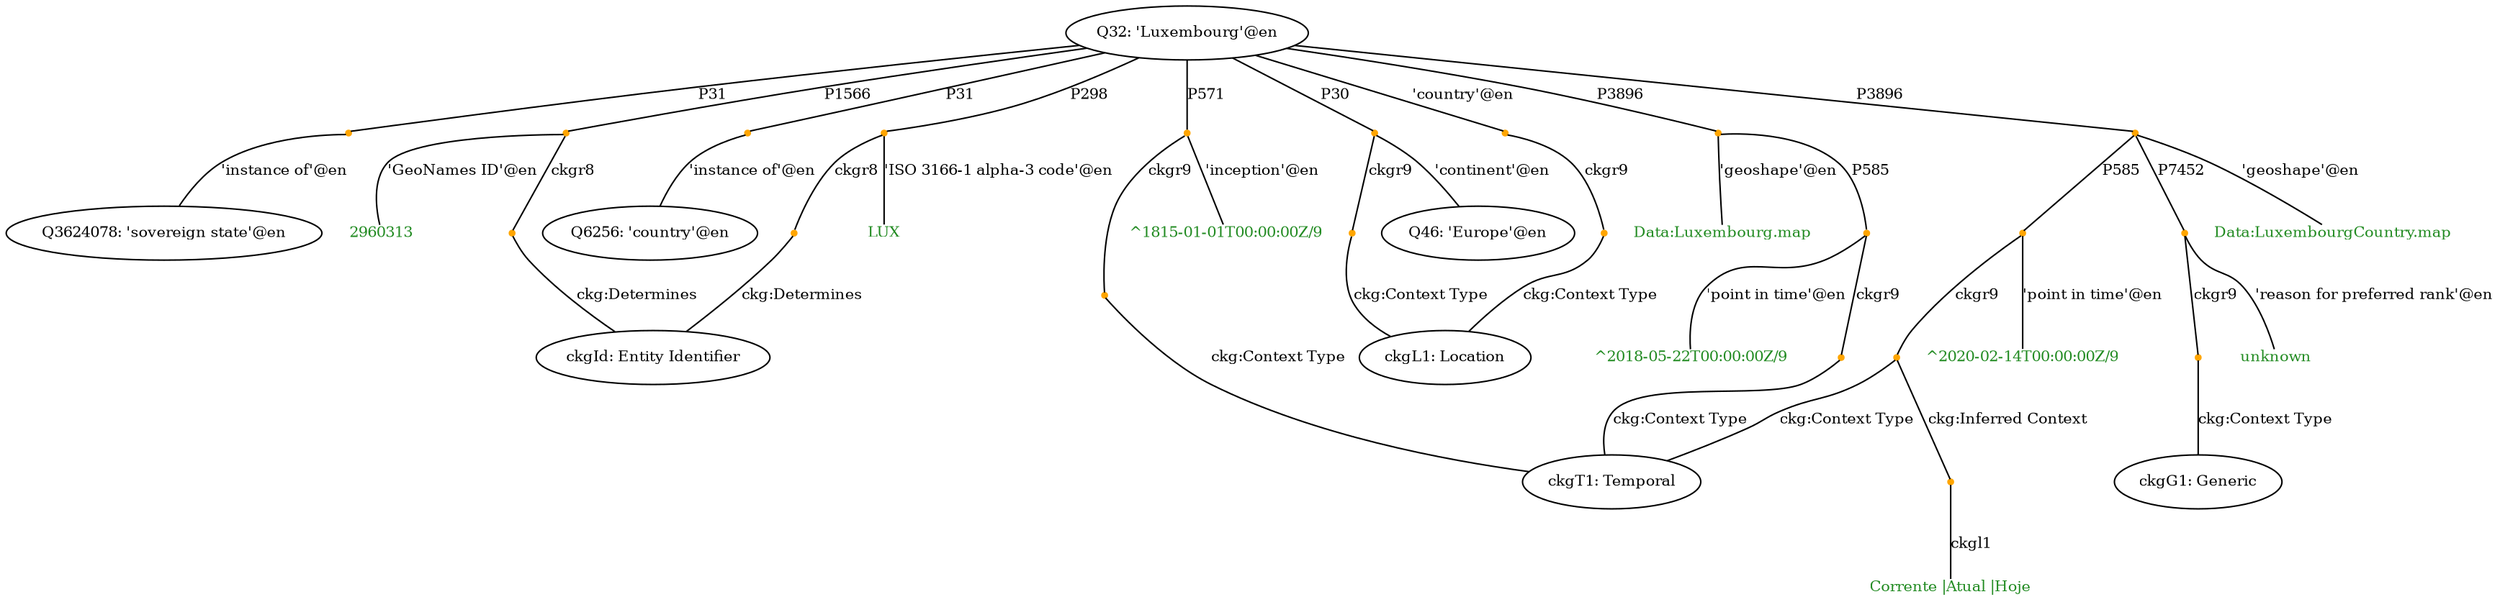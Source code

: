 strict graph "Luxemburg-K0-all.tsv" {
	fontsize=20
	node [color="" fontcolor=black fontsize=10 shape=ellipse style=""]
	Q32 [label="Q32: 'Luxembourg'@en"]
	node [color="" fontcolor=black fontsize=10 shape=ellipse style=""]
	Q3624078 [label="Q3624078: 'sovereign state'@en"]
	node [color=orange fontsize=10 shape=point style=filled]
	"Q32-P31-Q3624078-3652e85b-0" [label=""]
	edge [fontsize=10]
	Q32 -- "Q32-P31-Q3624078-3652e85b-0" [label=P31]
	"Q32-P31-Q3624078-3652e85b-0" -- Q3624078 [label="'instance of'@en"]
	node [color="" fontcolor=black fontsize=10 shape=ellipse style=""]
	Q32 [label="Q32: 'Luxembourg'@en"]
	node [color="" fontcolor=forestgreen fontsize=10 shape=plain style=""]
	"Q32-P1566-0c4dc1-f2799667-02960313" [label=2960313]
	node [color=orange fontsize=10 shape=point style=filled]
	"Q32-P1566-0c4dc1-f2799667-0" [label=""]
	edge [fontsize=10]
	Q32 -- "Q32-P1566-0c4dc1-f2799667-0" [label=P1566]
	"Q32-P1566-0c4dc1-f2799667-0" -- "Q32-P1566-0c4dc1-f2799667-02960313" [label="'GeoNames ID'@en"]
	node [color=orange fontsize=10 shape=point style=filled]
	"Q32-P1566-0c4dc1-f2799667-0" [label=""]
	node [color="" fontcolor=black fontsize=10 shape=ellipse style=""]
	ckgId [label="ckgId: Entity Identifier"]
	node [color=orange fontsize=10 shape=point style=filled]
	"Q32-P1566-0c4dc1-f2799667-0-P1566" [label=""]
	edge [fontsize=10]
	"Q32-P1566-0c4dc1-f2799667-0" -- "Q32-P1566-0c4dc1-f2799667-0-P1566" [label=ckgr8]
	"Q32-P1566-0c4dc1-f2799667-0-P1566" -- ckgId [label="ckg:Determines"]
	node [color="" fontcolor=black fontsize=10 shape=ellipse style=""]
	Q32 [label="Q32: 'Luxembourg'@en"]
	node [color="" fontcolor=black fontsize=10 shape=ellipse style=""]
	Q6256 [label="Q6256: 'country'@en"]
	node [color=orange fontsize=10 shape=point style=filled]
	"Q32-P31-Q6256-f26ba82d-0" [label=""]
	edge [fontsize=10]
	Q32 -- "Q32-P31-Q6256-f26ba82d-0" [label=P31]
	"Q32-P31-Q6256-f26ba82d-0" -- Q6256 [label="'instance of'@en"]
	node [color="" fontcolor=black fontsize=10 shape=ellipse style=""]
	Q32 [label="Q32: 'Luxembourg'@en"]
	node [color="" fontcolor=forestgreen fontsize=10 shape=plain style=""]
	"Q32-P298-76d87b-5f794d54-0LUX" [label=LUX]
	node [color=orange fontsize=10 shape=point style=filled]
	"Q32-P298-76d87b-5f794d54-0" [label=""]
	edge [fontsize=10]
	Q32 -- "Q32-P298-76d87b-5f794d54-0" [label=P298]
	"Q32-P298-76d87b-5f794d54-0" -- "Q32-P298-76d87b-5f794d54-0LUX" [label="'ISO 3166-1 alpha-3 code'@en"]
	node [color=orange fontsize=10 shape=point style=filled]
	"Q32-P298-76d87b-5f794d54-0" [label=""]
	node [color="" fontcolor=black fontsize=10 shape=ellipse style=""]
	ckgId [label="ckgId: Entity Identifier"]
	node [color=orange fontsize=10 shape=point style=filled]
	"Q32-P298-76d87b-5f794d54-0-P298" [label=""]
	edge [fontsize=10]
	"Q32-P298-76d87b-5f794d54-0" -- "Q32-P298-76d87b-5f794d54-0-P298" [label=ckgr8]
	"Q32-P298-76d87b-5f794d54-0-P298" -- ckgId [label="ckg:Determines"]
	node [color="" fontcolor=black fontsize=10 shape=ellipse style=""]
	Q32 [label="Q32: 'Luxembourg'@en"]
	node [color="" fontcolor=black fontsize=10 shape=ellipse style=""]
	Q32 [label="Q32: 'Luxembourg'@en"]
	node [color=orange fontsize=10 shape=point style=filled]
	"Q32-P17-Q32-ba767b2a-0" [label=""]
	edge [fontsize=10]
	Q32 -- "Q32-P17-Q32-ba767b2a-0" [label=P17]
	"Q32-P17-Q32-ba767b2a-0" -- Q32 [label="'country'@en"]
	node [color=orange fontsize=10 shape=point style=filled]
	"Q32-P17-Q32-ba767b2a-0" [label=""]
	node [color="" fontcolor=black fontsize=10 shape=ellipse style=""]
	ckgL1 [label="ckgL1: Location"]
	node [color=orange fontsize=10 shape=point style=filled]
	"Q32-P17-Q32-ba767b2a-0-P17" [label=""]
	edge [fontsize=10]
	"Q32-P17-Q32-ba767b2a-0" -- "Q32-P17-Q32-ba767b2a-0-P17" [label=ckgr9]
	"Q32-P17-Q32-ba767b2a-0-P17" -- ckgL1 [label="ckg:Context Type"]
	node [color="" fontcolor=black fontsize=10 shape=ellipse style=""]
	Q32 [label="Q32: 'Luxembourg'@en"]
	node [color="" fontcolor=forestgreen fontsize=10 shape=plain style=""]
	"Q32-P571-895cae-e79cc2f0-0^1815-01-01T00_00_00Z/9" [label="^1815-01-01T00:00:00Z/9"]
	node [color=orange fontsize=10 shape=point style=filled]
	"Q32-P571-895cae-e79cc2f0-0" [label=""]
	edge [fontsize=10]
	Q32 -- "Q32-P571-895cae-e79cc2f0-0" [label=P571]
	"Q32-P571-895cae-e79cc2f0-0" -- "Q32-P571-895cae-e79cc2f0-0^1815-01-01T00_00_00Z/9" [label="'inception'@en"]
	node [color=orange fontsize=10 shape=point style=filled]
	"Q32-P571-895cae-e79cc2f0-0" [label=""]
	node [color="" fontcolor=black fontsize=10 shape=ellipse style=""]
	ckgT1 [label="ckgT1: Temporal"]
	node [color=orange fontsize=10 shape=point style=filled]
	"Q32-P571-895cae-e79cc2f0-0-P571" [label=""]
	edge [fontsize=10]
	"Q32-P571-895cae-e79cc2f0-0" -- "Q32-P571-895cae-e79cc2f0-0-P571" [label=ckgr9]
	"Q32-P571-895cae-e79cc2f0-0-P571" -- ckgT1 [label="ckg:Context Type"]
	node [color="" fontcolor=black fontsize=10 shape=ellipse style=""]
	Q32 [label="Q32: 'Luxembourg'@en"]
	node [color="" fontcolor=black fontsize=10 shape=ellipse style=""]
	Q46 [label="Q46: 'Europe'@en"]
	node [color=orange fontsize=10 shape=point style=filled]
	"Q32-P30-Q46-ce3a5135-0" [label=""]
	edge [fontsize=10]
	Q32 -- "Q32-P30-Q46-ce3a5135-0" [label=P30]
	"Q32-P30-Q46-ce3a5135-0" -- Q46 [label="'continent'@en"]
	node [color=orange fontsize=10 shape=point style=filled]
	"Q32-P30-Q46-ce3a5135-0" [label=""]
	node [color="" fontcolor=black fontsize=10 shape=ellipse style=""]
	ckgL1 [label="ckgL1: Location"]
	node [color=orange fontsize=10 shape=point style=filled]
	"Q32-P30-Q46-ce3a5135-0-P30" [label=""]
	edge [fontsize=10]
	"Q32-P30-Q46-ce3a5135-0" -- "Q32-P30-Q46-ce3a5135-0-P30" [label=ckgr9]
	"Q32-P30-Q46-ce3a5135-0-P30" -- ckgL1 [label="ckg:Context Type"]
	node [color="" fontcolor=black fontsize=10 shape=ellipse style=""]
	Q32 [label="Q32: 'Luxembourg'@en"]
	node [color="" fontcolor=forestgreen fontsize=10 shape=plain style=""]
	"Q32-P3896-91b57d-2292122e-0Data_Luxembourg.map" [label="Data:Luxembourg.map"]
	node [color=orange fontsize=10 shape=point style=filled]
	"Q32-P3896-91b57d-2292122e-0" [label=""]
	edge [fontsize=10]
	Q32 -- "Q32-P3896-91b57d-2292122e-0" [label=P3896]
	"Q32-P3896-91b57d-2292122e-0" -- "Q32-P3896-91b57d-2292122e-0Data_Luxembourg.map" [label="'geoshape'@en"]
	node [color=orange fontsize=10 shape=point style=filled]
	"Q32-P3896-91b57d-2292122e-0" [label=""]
	node [color="" fontcolor=forestgreen fontsize=10 shape=plain style=""]
	"Q32-P3896-91b57d-2292122e-0-P585^2018-05-22T00_00_00Z/9" [label="^2018-05-22T00:00:00Z/9"]
	node [color=orange fontsize=10 shape=point style=filled]
	"Q32-P3896-91b57d-2292122e-0-P585" [label=""]
	edge [fontsize=10]
	"Q32-P3896-91b57d-2292122e-0" -- "Q32-P3896-91b57d-2292122e-0-P585" [label=P585]
	"Q32-P3896-91b57d-2292122e-0-P585" -- "Q32-P3896-91b57d-2292122e-0-P585^2018-05-22T00_00_00Z/9" [label="'point in time'@en"]
	node [color=orange fontsize=10 shape=point style=filled]
	"Q32-P3896-91b57d-2292122e-0-P585" [label=""]
	node [color="" fontcolor=black fontsize=10 shape=ellipse style=""]
	ckgT1 [label="ckgT1: Temporal"]
	node [color=orange fontsize=10 shape=point style=filled]
	"Q32-P3896-91b57d-2292122e-0-P585-ckgT1" [label=""]
	edge [fontsize=10]
	"Q32-P3896-91b57d-2292122e-0-P585" -- "Q32-P3896-91b57d-2292122e-0-P585-ckgT1" [label=ckgr9]
	"Q32-P3896-91b57d-2292122e-0-P585-ckgT1" -- ckgT1 [label="ckg:Context Type"]
	node [color="" fontcolor=black fontsize=10 shape=ellipse style=""]
	Q32 [label="Q32: 'Luxembourg'@en"]
	node [color="" fontcolor=forestgreen fontsize=10 shape=plain style=""]
	"Q32-P3896-c3109c-c7e6ab55-0Data_LuxembourgCountry.map" [label="Data:LuxembourgCountry.map"]
	node [color=orange fontsize=10 shape=point style=filled]
	"Q32-P3896-c3109c-c7e6ab55-0" [label=""]
	edge [fontsize=10]
	Q32 -- "Q32-P3896-c3109c-c7e6ab55-0" [label=P3896]
	"Q32-P3896-c3109c-c7e6ab55-0" -- "Q32-P3896-c3109c-c7e6ab55-0Data_LuxembourgCountry.map" [label="'geoshape'@en"]
	node [color=orange fontsize=10 shape=point style=filled]
	"Q32-P3896-c3109c-c7e6ab55-0" [label=""]
	node [color="" fontcolor=forestgreen fontsize=10 shape=plain style=""]
	"Q32-P3896-c3109c-c7e6ab55-0-P585^2020-02-14T00_00_00Z/9" [label="^2020-02-14T00:00:00Z/9"]
	node [color=orange fontsize=10 shape=point style=filled]
	"Q32-P3896-c3109c-c7e6ab55-0-P585" [label=""]
	edge [fontsize=10]
	"Q32-P3896-c3109c-c7e6ab55-0" -- "Q32-P3896-c3109c-c7e6ab55-0-P585" [label=P585]
	"Q32-P3896-c3109c-c7e6ab55-0-P585" -- "Q32-P3896-c3109c-c7e6ab55-0-P585^2020-02-14T00_00_00Z/9" [label="'point in time'@en"]
	node [color=orange fontsize=10 shape=point style=filled]
	"Q32-P3896-c3109c-c7e6ab55-0-P585" [label=""]
	node [color="" fontcolor=black fontsize=10 shape=ellipse style=""]
	ckgT1 [label="ckgT1: Temporal"]
	node [color=orange fontsize=10 shape=point style=filled]
	"Q32-P3896-c3109c-c7e6ab55-0-P585-ckgT1" [label=""]
	edge [fontsize=10]
	"Q32-P3896-c3109c-c7e6ab55-0-P585" -- "Q32-P3896-c3109c-c7e6ab55-0-P585-ckgT1" [label=ckgr9]
	"Q32-P3896-c3109c-c7e6ab55-0-P585-ckgT1" -- ckgT1 [label="ckg:Context Type"]
	node [color="" fontcolor=black fontsize=10 shape=ellipse style=""]
	"Q32-P3896-c3109c-c7e6ab55-0-P585-ckgT1" [label="Q32-P3896-c3109c-c7e6ab55-0-P585-ckgT1: ckgr3"]
	node [color="" fontcolor=forestgreen fontsize=10 shape=plain style=""]
	"Q32-P3896-c3109c-c7e6ab55-0-P585-ckgl1Corrente |Atual |Hoje" [label="Corrente |Atual |Hoje"]
	node [color=orange fontsize=10 shape=point style=filled]
	"Q32-P3896-c3109c-c7e6ab55-0-P585-ckgl1" [label=""]
	edge [fontsize=10]
	"Q32-P3896-c3109c-c7e6ab55-0-P585-ckgT1" -- "Q32-P3896-c3109c-c7e6ab55-0-P585-ckgl1" [label="ckg:Inferred Context"]
	"Q32-P3896-c3109c-c7e6ab55-0-P585-ckgl1" -- "Q32-P3896-c3109c-c7e6ab55-0-P585-ckgl1Corrente |Atual |Hoje" [label=ckgl1]
	node [color=orange fontsize=10 shape=point style=filled]
	"Q32-P3896-c3109c-c7e6ab55-0" [label=""]
	node [color="" fontcolor=forestgreen fontsize=10 shape=plain style=""]
	"Q32-P3896-c3109c-c7e6ab55-0-P7452unknown" [label=unknown]
	node [color=orange fontsize=10 shape=point style=filled]
	"Q32-P3896-c3109c-c7e6ab55-0-P7452" [label=""]
	edge [fontsize=10]
	"Q32-P3896-c3109c-c7e6ab55-0" -- "Q32-P3896-c3109c-c7e6ab55-0-P7452" [label=P7452]
	"Q32-P3896-c3109c-c7e6ab55-0-P7452" -- "Q32-P3896-c3109c-c7e6ab55-0-P7452unknown" [label="'reason for preferred rank'@en"]
	node [color=orange fontsize=10 shape=point style=filled]
	"Q32-P3896-c3109c-c7e6ab55-0-P7452" [label=""]
	node [color="" fontcolor=black fontsize=10 shape=ellipse style=""]
	ckgG1 [label="ckgG1: Generic"]
	node [color=orange fontsize=10 shape=point style=filled]
	"Q32-P3896-c3109c-c7e6ab55-0-P7452-ckgG1" [label=""]
	edge [fontsize=10]
	"Q32-P3896-c3109c-c7e6ab55-0-P7452" -- "Q32-P3896-c3109c-c7e6ab55-0-P7452-ckgG1" [label=ckgr9]
	"Q32-P3896-c3109c-c7e6ab55-0-P7452-ckgG1" -- ckgG1 [label="ckg:Context Type"]
}
